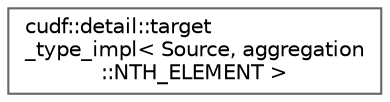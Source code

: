 digraph "类继承关系图"
{
 // LATEX_PDF_SIZE
  bgcolor="transparent";
  edge [fontname=Helvetica,fontsize=10,labelfontname=Helvetica,labelfontsize=10];
  node [fontname=Helvetica,fontsize=10,shape=box,height=0.2,width=0.4];
  rankdir="LR";
  Node0 [id="Node000000",label="cudf::detail::target\l_type_impl\< Source, aggregation\l::NTH_ELEMENT \>",height=0.2,width=0.4,color="grey40", fillcolor="white", style="filled",URL="$structcudf_1_1detail_1_1target__type__impl_3_01_source_00_01aggregation_1_1_n_t_h___e_l_e_m_e_n_t_01_4.html",tooltip=" "];
}
